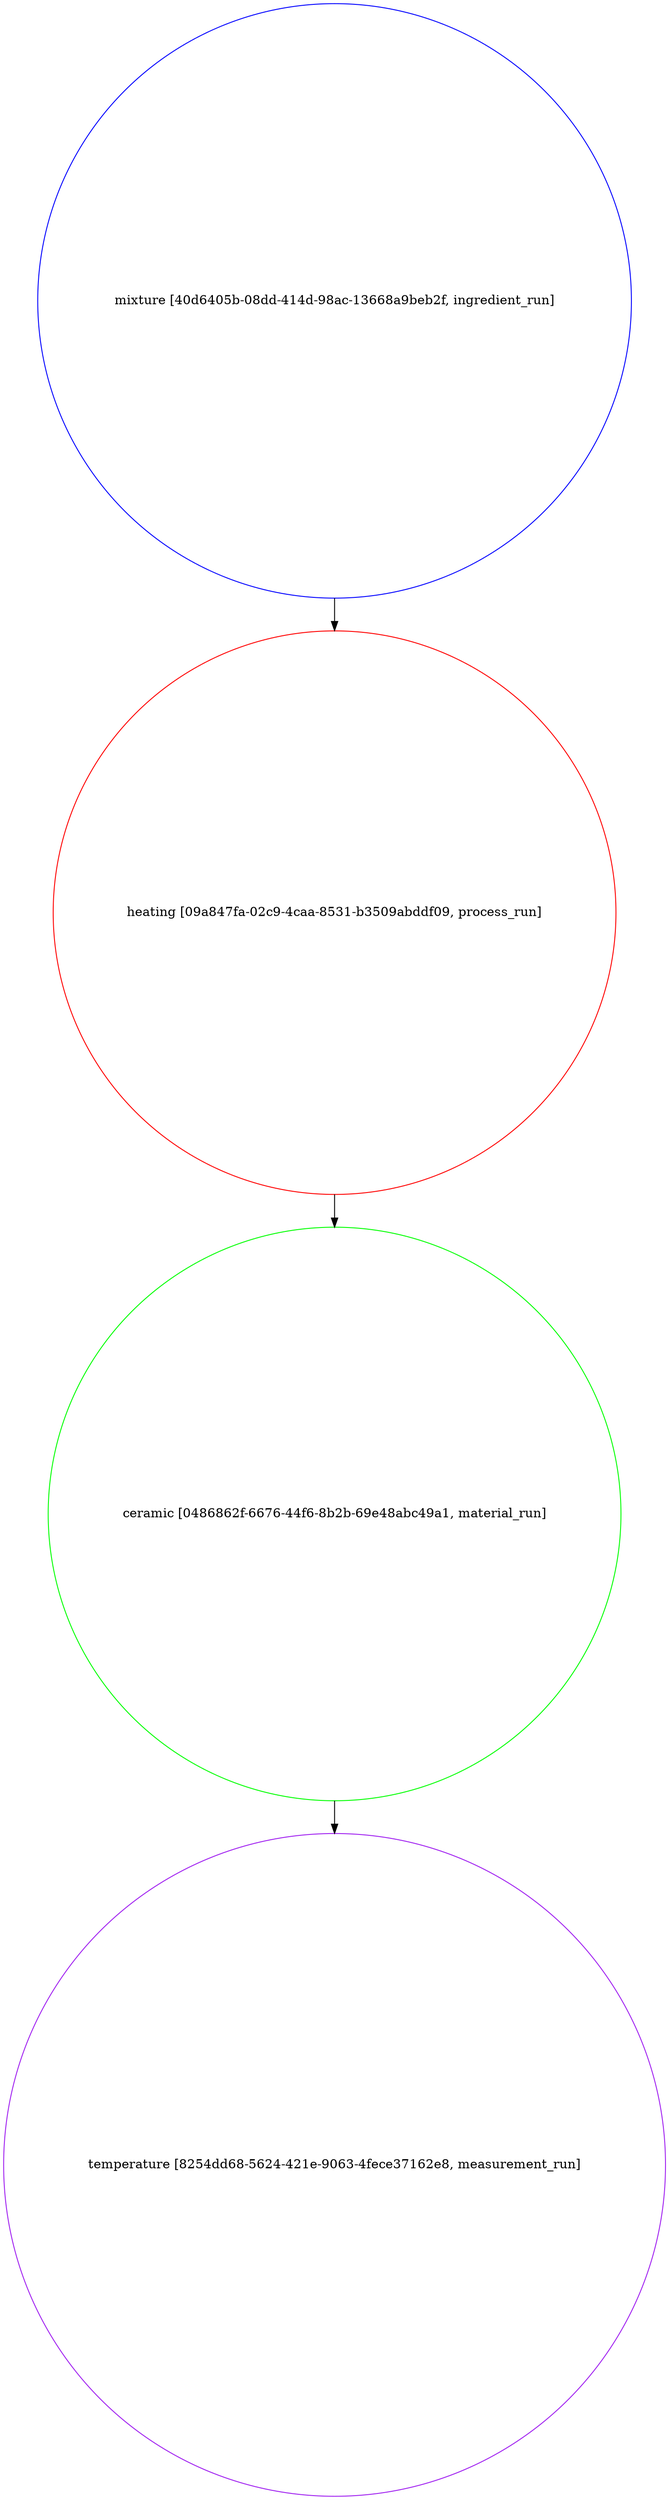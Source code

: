 strict digraph "7ba856bb-f299-408e-a418-0cd36afb8fde" {
	graph [bb="0,0,727.94,2737.7",
		name="7ba856bb-f299-408e-a418-0cd36afb8fde"
	];
	node [label="\N"];
	"mixture [40d6405b-08dd-414d-98ac-13668a9beb2f, ingredient_run]"	 [color=blue,
		height=9.0631,
		object="{\"absolute_quantity\": null, \"file_links\": [], \"labels\": [], \"mass_fraction\": null, \"material\": null, \"name\": \"mixture\", \"notes\": \
null, \"number_fraction\": null, \"process\": {\"id\": \"09a847fa-02c9-4caa-8531-b3509abddf09\", \"scope\": \"auto\", \"type\": \"link_by_uid\"}, \"\
spec\": {\"id\": \"ddf3e949-a0a5-4e1a-bdb6-c84593a9b20a\", \"scope\": \"auto\", \"type\": \"link_by_uid\"}, \"tags\": [], \"type\": \"ingredient_run\", \"\
uids\": {\"auto\": \"40d6405b-08dd-414d-98ac-13668a9beb2f\"}, \"volume_fraction\": null}",
		pos="363.97,2411.4",
		shape=circle,
		type=ingredient_run,
		uuid="40d6405b-08dd-414d-98ac-13668a9beb2f",
		width=9.0631];
	"heating [09a847fa-02c9-4caa-8531-b3509abddf09, process_run]"	 [color=red,
		height=8.5937,
		object="{\"conditions\": [], \"file_links\": [], \"name\": \"heating\", \"notes\": null, \"parameters\": [], \"source\": null, \"spec\": {\"id\": \"963d83ac-be37-49d1-8b32-40c350bdc602\", \"\
scope\": \"auto\", \"type\": \"link_by_uid\"}, \"tags\": [], \"type\": \"process_run\", \"uids\": {\"auto\": \"09a847fa-02c9-4caa-8531-b3509abddf09\"}}",
		pos="363.97,1739.8",
		shape=circle,
		type=process_run,
		uuid="09a847fa-02c9-4caa-8531-b3509abddf09",
		width=8.5937];
	"mixture [40d6405b-08dd-414d-98ac-13668a9beb2f, ingredient_run]" -> "heating [09a847fa-02c9-4caa-8531-b3509abddf09, process_run]"	 [pos="e,363.97,2049.4 363.97,2084.9 363.97,2076.5 363.97,2068.1 363.97,2059.6"];
	"ceramic [0486862f-6676-44f6-8b2b-69e48abc49a1, material_run]"	 [color=green,
		height=8.7562,
		object="{\"file_links\": [], \"name\": \"ceramic\", \"notes\": null, \"process\": {\"id\": \"09a847fa-02c9-4caa-8531-b3509abddf09\", \"scope\": \"auto\", \"\
type\": \"link_by_uid\"}, \"sample_type\": \"unknown\", \"spec\": {\"id\": \"e6b396fd-5146-4da1-9575-4d818aa666fe\", \"scope\": \"auto\", \"type\": \"\
link_by_uid\"}, \"tags\": [], \"type\": \"material_run\", \"uids\": {\"auto\": \"0486862f-6676-44f6-8b2b-69e48abc49a1\"}}",
		pos="363.97,1079.2",
		shape=circle,
		type=material_run,
		uuid="0486862f-6676-44f6-8b2b-69e48abc49a1",
		width=8.7562];
	"heating [09a847fa-02c9-4caa-8531-b3509abddf09, process_run]" -> "ceramic [0486862f-6676-44f6-8b2b-69e48abc49a1, material_run]"	 [pos="e,363.97,1394.5 363.97,1430.2 363.97,1421.7 363.97,1413.1 363.97,1404.5"];
	"temperature [8254dd68-5624-421e-9063-4fece37162e8, measurement_run]"	 [color=purple,
		height=10.11,
		object="{\"conditions\": [], \"file_links\": [], \"material\": {\"id\": \"0486862f-6676-44f6-8b2b-69e48abc49a1\", \"scope\": \"auto\", \"type\": \"link_by_\
uid\"}, \"name\": \"temperature\", \"notes\": null, \"parameters\": [], \"properties\": [], \"source\": null, \"spec\": {\"id\": \"711837dd-f6db-4399-85a0-2bd55e704cde\", \"\
scope\": \"auto\", \"type\": \"link_by_uid\"}, \"tags\": [], \"type\": \"measurement_run\", \"uids\": {\"auto\": \"8254dd68-5624-421e-9063-4fece37162e8\"}}",
		pos="363.97,363.97",
		shape=circle,
		type=measurement_run,
		uuid="8254dd68-5624-421e-9063-4fece37162e8",
		width=10.11];
	"ceramic [0486862f-6676-44f6-8b2b-69e48abc49a1, material_run]" -> "temperature [8254dd68-5624-421e-9063-4fece37162e8, measurement_run]"	 [pos="e,363.97,728.1 363.97,763.9 363.97,755.36 363.97,746.78 363.97,738.19"];
}
